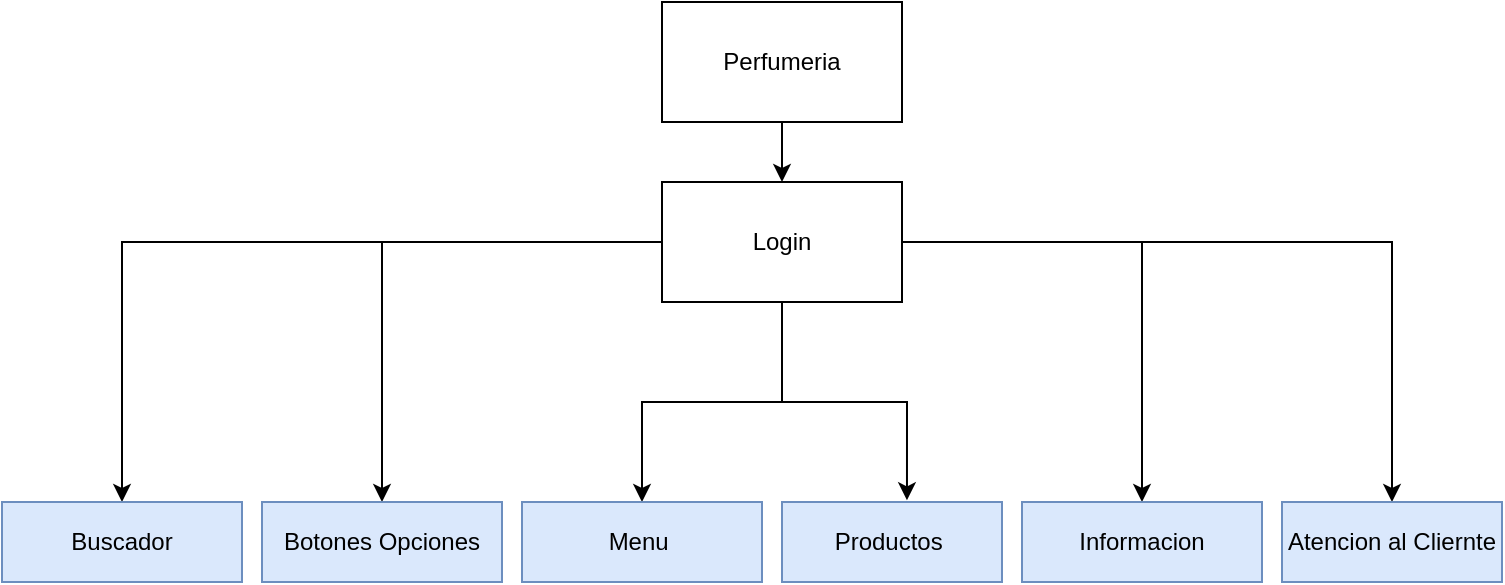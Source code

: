 <mxfile version="18.0.2" type="google"><diagram id="UV9AvdnHTPxOi3rOAXSE" name="Page-1"><mxGraphModel grid="1" page="1" gridSize="10" guides="1" tooltips="1" connect="1" arrows="1" fold="1" pageScale="1" pageWidth="827" pageHeight="1169" math="0" shadow="0"><root><mxCell id="0"/><mxCell id="1" parent="0"/><mxCell id="y28h6LGJPXvSCYNUtw4i-3" value="" style="edgeStyle=orthogonalEdgeStyle;rounded=0;orthogonalLoop=1;jettySize=auto;html=1;" edge="1" parent="1" source="y28h6LGJPXvSCYNUtw4i-1" target="y28h6LGJPXvSCYNUtw4i-2"><mxGeometry relative="1" as="geometry"/></mxCell><mxCell id="y28h6LGJPXvSCYNUtw4i-4" style="edgeStyle=orthogonalEdgeStyle;rounded=0;orthogonalLoop=1;jettySize=auto;html=1;" edge="1" parent="1" source="y28h6LGJPXvSCYNUtw4i-1" target="y28h6LGJPXvSCYNUtw4i-5"><mxGeometry relative="1" as="geometry"><mxPoint x="240" y="130" as="targetPoint"/></mxGeometry></mxCell><mxCell id="y28h6LGJPXvSCYNUtw4i-16" value="" style="edgeStyle=orthogonalEdgeStyle;rounded=0;orthogonalLoop=1;jettySize=auto;html=1;" edge="1" parent="1" source="y28h6LGJPXvSCYNUtw4i-1" target="y28h6LGJPXvSCYNUtw4i-7"><mxGeometry relative="1" as="geometry"/></mxCell><mxCell id="y28h6LGJPXvSCYNUtw4i-17" style="edgeStyle=orthogonalEdgeStyle;rounded=0;orthogonalLoop=1;jettySize=auto;html=1;entryX=0.568;entryY=-0.021;entryDx=0;entryDy=0;entryPerimeter=0;" edge="1" parent="1" source="y28h6LGJPXvSCYNUtw4i-1" target="y28h6LGJPXvSCYNUtw4i-9"><mxGeometry relative="1" as="geometry"/></mxCell><mxCell id="y28h6LGJPXvSCYNUtw4i-18" style="edgeStyle=orthogonalEdgeStyle;rounded=0;orthogonalLoop=1;jettySize=auto;html=1;entryX=0.5;entryY=0;entryDx=0;entryDy=0;" edge="1" parent="1" source="y28h6LGJPXvSCYNUtw4i-1" target="y28h6LGJPXvSCYNUtw4i-14"><mxGeometry relative="1" as="geometry"/></mxCell><mxCell id="y28h6LGJPXvSCYNUtw4i-19" style="edgeStyle=orthogonalEdgeStyle;rounded=0;orthogonalLoop=1;jettySize=auto;html=1;exitX=1;exitY=0.5;exitDx=0;exitDy=0;entryX=0.5;entryY=0;entryDx=0;entryDy=0;" edge="1" parent="1" source="y28h6LGJPXvSCYNUtw4i-1" target="y28h6LGJPXvSCYNUtw4i-15"><mxGeometry relative="1" as="geometry"><mxPoint x="740" y="230" as="targetPoint"/></mxGeometry></mxCell><mxCell id="y28h6LGJPXvSCYNUtw4i-1" value="Login" style="rounded=0;whiteSpace=wrap;html=1;" vertex="1" parent="1"><mxGeometry x="370" y="80" width="120" height="60" as="geometry"/></mxCell><mxCell id="y28h6LGJPXvSCYNUtw4i-2" value="Buscador" style="rounded=0;whiteSpace=wrap;html=1;fillColor=#dae8fc;strokeColor=#6c8ebf;" vertex="1" parent="1"><mxGeometry x="40" y="240" width="120" height="40" as="geometry"/></mxCell><mxCell id="y28h6LGJPXvSCYNUtw4i-5" value="Botones Opciones" style="rounded=0;whiteSpace=wrap;html=1;fillColor=#dae8fc;strokeColor=#6c8ebf;" vertex="1" parent="1"><mxGeometry x="170" y="240" width="120" height="40" as="geometry"/></mxCell><mxCell id="y28h6LGJPXvSCYNUtw4i-7" value="Menu&amp;nbsp;" style="rounded=0;whiteSpace=wrap;html=1;fillColor=#dae8fc;strokeColor=#6c8ebf;" vertex="1" parent="1"><mxGeometry x="300" y="240" width="120" height="40" as="geometry"/></mxCell><mxCell id="y28h6LGJPXvSCYNUtw4i-9" value="Productos&amp;nbsp;" style="rounded=0;whiteSpace=wrap;html=1;fillColor=#dae8fc;strokeColor=#6c8ebf;" vertex="1" parent="1"><mxGeometry x="430" y="240" width="110" height="40" as="geometry"/></mxCell><mxCell id="y28h6LGJPXvSCYNUtw4i-14" value="Informacion" style="rounded=0;whiteSpace=wrap;html=1;fillColor=#dae8fc;strokeColor=#6c8ebf;" vertex="1" parent="1"><mxGeometry x="550" y="240" width="120" height="40" as="geometry"/></mxCell><mxCell id="y28h6LGJPXvSCYNUtw4i-15" value="Atencion al Cliernte" style="rounded=0;whiteSpace=wrap;html=1;fillColor=#dae8fc;strokeColor=#6c8ebf;" vertex="1" parent="1"><mxGeometry x="680" y="240" width="110" height="40" as="geometry"/></mxCell><mxCell id="y28h6LGJPXvSCYNUtw4i-27" value="" style="edgeStyle=orthogonalEdgeStyle;rounded=0;orthogonalLoop=1;jettySize=auto;html=1;" edge="1" parent="1" source="y28h6LGJPXvSCYNUtw4i-24" target="y28h6LGJPXvSCYNUtw4i-1"><mxGeometry relative="1" as="geometry"/></mxCell><mxCell id="y28h6LGJPXvSCYNUtw4i-24" value="Perfumeria" style="rounded=0;whiteSpace=wrap;html=1;" vertex="1" parent="1"><mxGeometry x="370" y="-10" width="120" height="60" as="geometry"/></mxCell></root></mxGraphModel></diagram></mxfile>